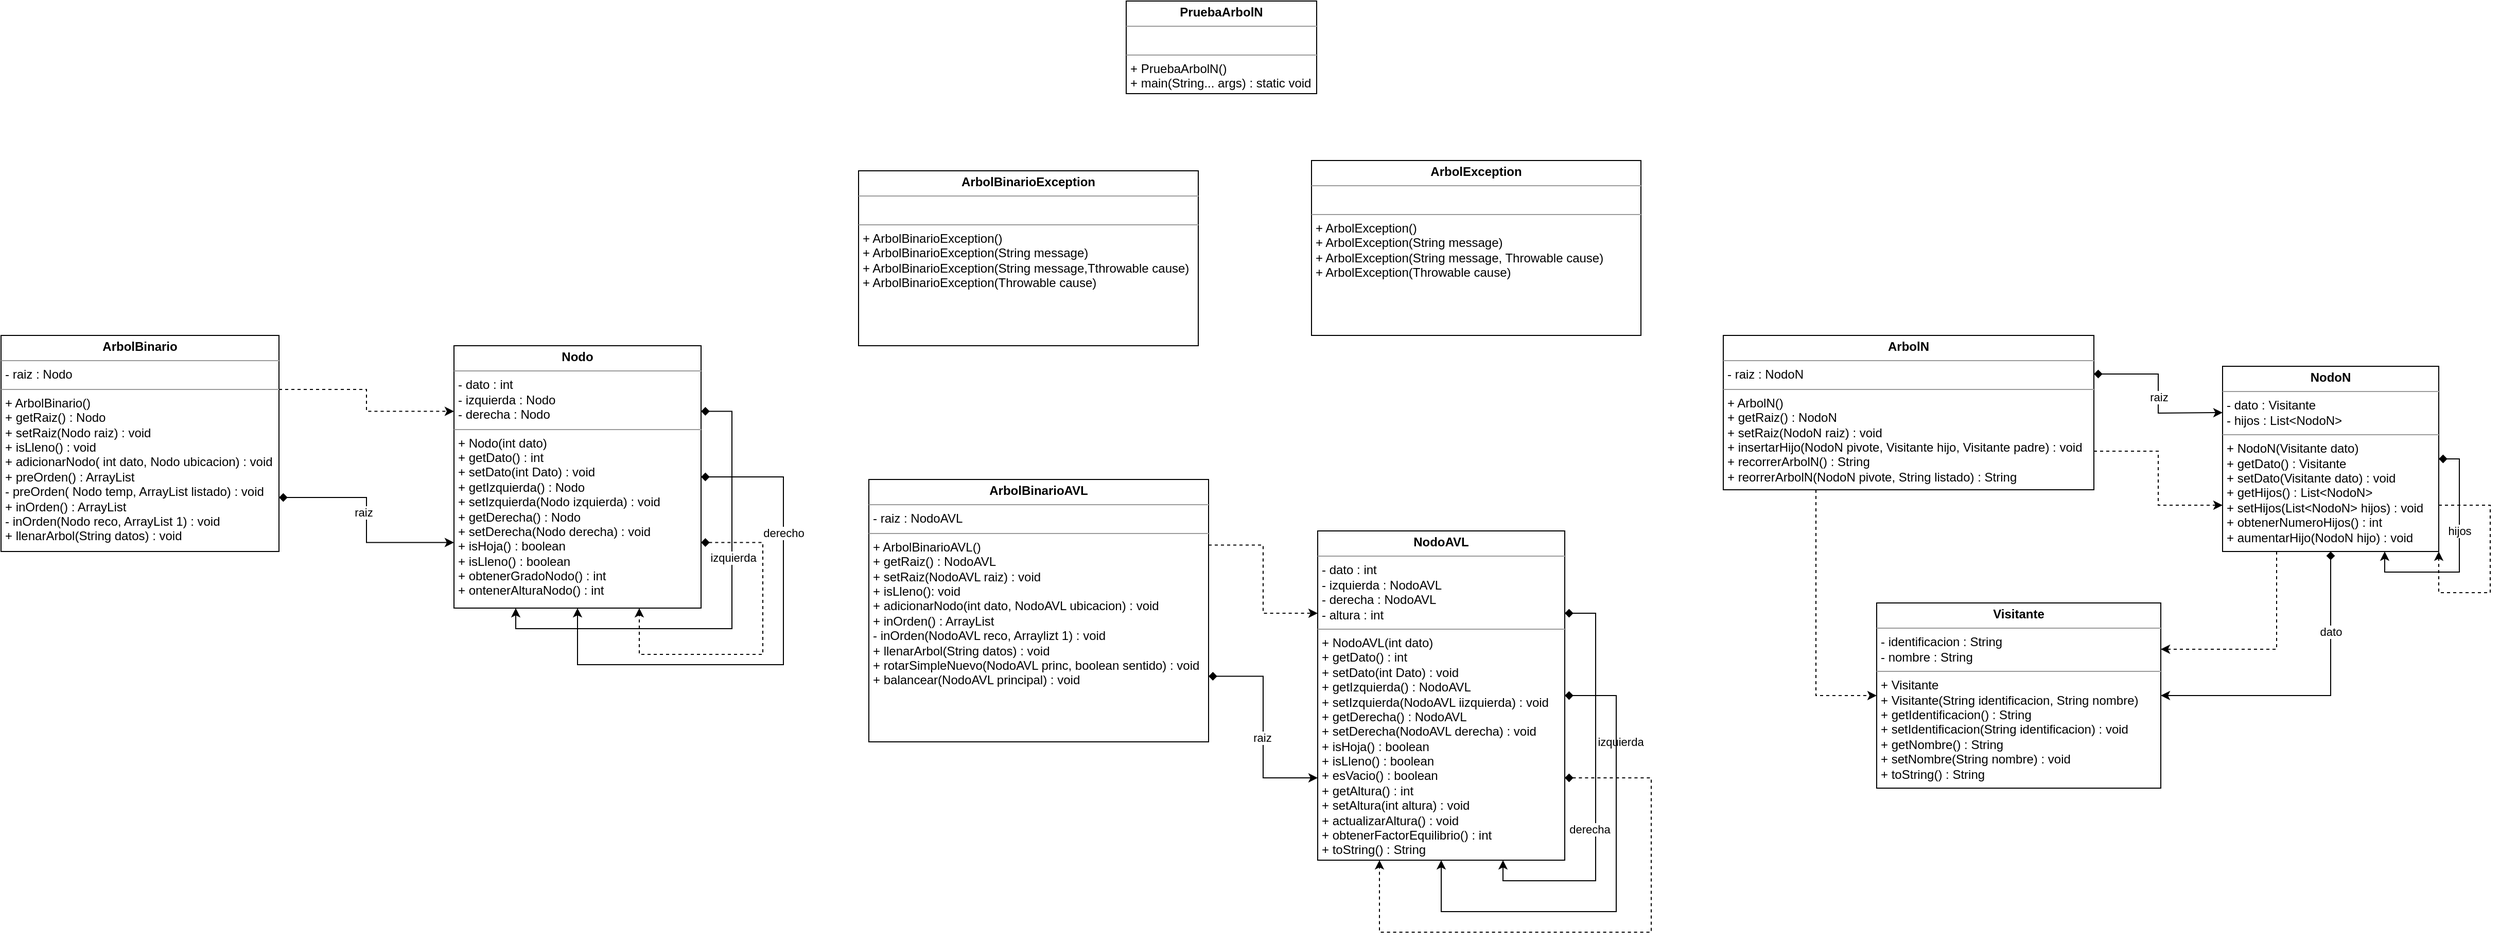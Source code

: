 <mxfile version="13.6.2" type="device"><diagram id="C5RBs43oDa-KdzZeNtuy" name="Page-1"><mxGraphModel dx="1747" dy="631" grid="1" gridSize="10" guides="1" tooltips="1" connect="1" arrows="1" fold="1" page="1" pageScale="1" pageWidth="827" pageHeight="1169" math="0" shadow="0"><root><mxCell id="WIyWlLk6GJQsqaUBKTNV-0"/><mxCell id="WIyWlLk6GJQsqaUBKTNV-1" parent="WIyWlLk6GJQsqaUBKTNV-0"/><mxCell id="Yb-BkZgmcy44K7vYcukE-5" style="edgeStyle=orthogonalEdgeStyle;rounded=0;orthogonalLoop=1;jettySize=auto;html=1;exitX=1;exitY=0.25;exitDx=0;exitDy=0;entryX=0;entryY=0.25;entryDx=0;entryDy=0;dashed=1;" edge="1" parent="WIyWlLk6GJQsqaUBKTNV-1" source="lYrgY_XklsGgdN5wRHiK-0" target="Yb-BkZgmcy44K7vYcukE-0"><mxGeometry relative="1" as="geometry"/></mxCell><mxCell id="Yb-BkZgmcy44K7vYcukE-7" style="edgeStyle=orthogonalEdgeStyle;rounded=0;orthogonalLoop=1;jettySize=auto;html=1;exitX=1;exitY=0.75;exitDx=0;exitDy=0;entryX=0;entryY=0.75;entryDx=0;entryDy=0;startArrow=diamond;startFill=1;" edge="1" parent="WIyWlLk6GJQsqaUBKTNV-1" source="lYrgY_XklsGgdN5wRHiK-0" target="Yb-BkZgmcy44K7vYcukE-0"><mxGeometry relative="1" as="geometry"/></mxCell><mxCell id="Yb-BkZgmcy44K7vYcukE-8" value="raiz" style="edgeLabel;html=1;align=center;verticalAlign=middle;resizable=0;points=[];" vertex="1" connectable="0" parent="Yb-BkZgmcy44K7vYcukE-7"><mxGeometry x="-0.19" y="-10" relative="1" as="geometry"><mxPoint x="6.67" y="12.5" as="offset"/></mxGeometry></mxCell><mxCell id="lYrgY_XklsGgdN5wRHiK-0" value="&lt;p style=&quot;margin: 0px ; margin-top: 4px ; text-align: center&quot;&gt;&lt;b&gt;ArbolBinario&lt;/b&gt;&lt;/p&gt;&lt;hr size=&quot;1&quot;&gt;&lt;p style=&quot;margin: 0px ; margin-left: 4px&quot;&gt;- raiz : Nodo&lt;/p&gt;&lt;hr size=&quot;1&quot;&gt;&lt;p style=&quot;margin: 0px ; margin-left: 4px&quot;&gt;+ ArbolBinario()&lt;/p&gt;&lt;p style=&quot;margin: 0px ; margin-left: 4px&quot;&gt;+ getRaiz() : Nodo&lt;/p&gt;&lt;p style=&quot;margin: 0px ; margin-left: 4px&quot;&gt;+ setRaiz(Nodo raiz) : void&lt;/p&gt;&lt;p style=&quot;margin: 0px ; margin-left: 4px&quot;&gt;+ isLleno() : void&lt;/p&gt;&lt;p style=&quot;margin: 0px ; margin-left: 4px&quot;&gt;+ adicionarNodo( int dato, Nodo ubicacion) : void&lt;/p&gt;&lt;p style=&quot;margin: 0px ; margin-left: 4px&quot;&gt;+ preOrden() : ArrayList&lt;/p&gt;&lt;p style=&quot;margin: 0px ; margin-left: 4px&quot;&gt;- preOrden( Nodo temp, ArrayList listado) : void&lt;/p&gt;&lt;p style=&quot;margin: 0px ; margin-left: 4px&quot;&gt;+ inOrden() : ArrayList&lt;/p&gt;&lt;p style=&quot;margin: 0px ; margin-left: 4px&quot;&gt;- inOrden(Nodo reco, ArrayList 1) : void&lt;/p&gt;&lt;p style=&quot;margin: 0px ; margin-left: 4px&quot;&gt;+ llenarArbol(String datos) : void&lt;/p&gt;&lt;p style=&quot;margin: 0px ; margin-left: 4px&quot;&gt;&lt;br&gt;&lt;/p&gt;&lt;p style=&quot;margin: 0px ; margin-left: 4px&quot;&gt;&lt;br&gt;&lt;/p&gt;&lt;p style=&quot;margin: 0px ; margin-left: 4px&quot;&gt;&lt;br&gt;&lt;/p&gt;" style="verticalAlign=top;align=left;overflow=fill;fontSize=12;fontFamily=Helvetica;html=1;" parent="WIyWlLk6GJQsqaUBKTNV-1" vertex="1"><mxGeometry x="-793" y="420" width="270" height="210" as="geometry"/></mxCell><mxCell id="Yb-BkZgmcy44K7vYcukE-0" value="&lt;p style=&quot;margin: 0px ; margin-top: 4px ; text-align: center&quot;&gt;&lt;b&gt;Nodo&lt;/b&gt;&lt;br&gt;&lt;/p&gt;&lt;hr size=&quot;1&quot;&gt;&lt;p style=&quot;margin: 0px ; margin-left: 4px&quot;&gt;- dato : int&lt;/p&gt;&lt;p style=&quot;margin: 0px ; margin-left: 4px&quot;&gt;- izquierda : Nodo&lt;/p&gt;&lt;p style=&quot;margin: 0px ; margin-left: 4px&quot;&gt;- derecha : Nodo&lt;/p&gt;&lt;hr size=&quot;1&quot;&gt;&lt;p style=&quot;margin: 0px ; margin-left: 4px&quot;&gt;+ Nodo(int dato)&lt;/p&gt;&lt;p style=&quot;margin: 0px ; margin-left: 4px&quot;&gt;&lt;span&gt;+ getDato() : int&lt;/span&gt;&lt;br&gt;&lt;/p&gt;&lt;p style=&quot;margin: 0px ; margin-left: 4px&quot;&gt;+ setDato(int Dato) : void&lt;/p&gt;&lt;p style=&quot;margin: 0px ; margin-left: 4px&quot;&gt;+ getIzquierda() : Nodo&lt;/p&gt;&lt;p style=&quot;margin: 0px ; margin-left: 4px&quot;&gt;+ setIzquierda(Nodo izquierda) : void&lt;/p&gt;&lt;p style=&quot;margin: 0px ; margin-left: 4px&quot;&gt;+ getDerecha() : Nodo&lt;/p&gt;&lt;p style=&quot;margin: 0px ; margin-left: 4px&quot;&gt;+ setDerecha(Nodo derecha) : void&lt;/p&gt;&lt;p style=&quot;margin: 0px ; margin-left: 4px&quot;&gt;+ isHoja() : boolean&lt;/p&gt;&lt;p style=&quot;margin: 0px ; margin-left: 4px&quot;&gt;+ isLleno() : boolean&lt;/p&gt;&lt;p style=&quot;margin: 0px ; margin-left: 4px&quot;&gt;+ obtenerGradoNodo() : int&lt;/p&gt;&lt;p style=&quot;margin: 0px ; margin-left: 4px&quot;&gt;+ ontenerAlturaNodo() : int&lt;/p&gt;&lt;p style=&quot;margin: 0px ; margin-left: 4px&quot;&gt;&lt;br&gt;&lt;/p&gt;&lt;p style=&quot;margin: 0px ; margin-left: 4px&quot;&gt;&lt;br&gt;&lt;/p&gt;&lt;p style=&quot;margin: 0px ; margin-left: 4px&quot;&gt;&lt;br&gt;&lt;/p&gt;&lt;div&gt;&lt;br&gt;&lt;/div&gt;&lt;div&gt;&lt;br&gt;&lt;/div&gt;&lt;div&gt;&lt;br&gt;&lt;/div&gt;&lt;p style=&quot;margin: 0px ; margin-left: 4px&quot;&gt;&lt;br&gt;&lt;/p&gt;&lt;p style=&quot;margin: 0px ; margin-left: 4px&quot;&gt;&lt;br&gt;&lt;/p&gt;" style="verticalAlign=top;align=left;overflow=fill;fontSize=12;fontFamily=Helvetica;html=1;" vertex="1" parent="WIyWlLk6GJQsqaUBKTNV-1"><mxGeometry x="-353" y="430" width="240" height="255" as="geometry"/></mxCell><mxCell id="Yb-BkZgmcy44K7vYcukE-1" value="&lt;p style=&quot;margin: 0px ; margin-top: 4px ; text-align: center&quot;&gt;&lt;b&gt;ArbolBinarioException&lt;/b&gt;&lt;br&gt;&lt;/p&gt;&lt;hr size=&quot;1&quot;&gt;&lt;p style=&quot;margin: 0px ; margin-left: 4px&quot;&gt;&lt;br&gt;&lt;/p&gt;&lt;hr size=&quot;1&quot;&gt;&lt;p style=&quot;margin: 0px ; margin-left: 4px&quot;&gt;+ ArbolBinarioException()&lt;/p&gt;&lt;p style=&quot;margin: 0px ; margin-left: 4px&quot;&gt;+ ArbolBinarioException(String message)&lt;/p&gt;&lt;p style=&quot;margin: 0px ; margin-left: 4px&quot;&gt;+ ArbolBinarioException(String message,Tthrowable cause)&lt;br&gt;&lt;/p&gt;&lt;p style=&quot;margin: 0px ; margin-left: 4px&quot;&gt;+ ArbolBinarioException(Throwable cause)&lt;br&gt;&lt;/p&gt;" style="verticalAlign=top;align=left;overflow=fill;fontSize=12;fontFamily=Helvetica;html=1;" vertex="1" parent="WIyWlLk6GJQsqaUBKTNV-1"><mxGeometry x="40" y="260" width="330" height="170" as="geometry"/></mxCell><mxCell id="Yb-BkZgmcy44K7vYcukE-2" value="&lt;p style=&quot;margin: 0px ; margin-top: 4px ; text-align: center&quot;&gt;&lt;b&gt;ArbolException&lt;/b&gt;&lt;br&gt;&lt;/p&gt;&lt;hr size=&quot;1&quot;&gt;&lt;p style=&quot;margin: 0px ; margin-left: 4px&quot;&gt;&lt;br&gt;&lt;/p&gt;&lt;hr size=&quot;1&quot;&gt;&lt;p style=&quot;margin: 0px ; margin-left: 4px&quot;&gt;+ ArbolException()&lt;/p&gt;&lt;p style=&quot;margin: 0px ; margin-left: 4px&quot;&gt;+ ArbolException(String message)&lt;/p&gt;&lt;p style=&quot;margin: 0px ; margin-left: 4px&quot;&gt;+ ArbolException(String message, Throwable cause)&lt;br&gt;&lt;/p&gt;&lt;p style=&quot;margin: 0px ; margin-left: 4px&quot;&gt;+ ArbolException(Throwable cause)&lt;br&gt;&lt;/p&gt;" style="verticalAlign=top;align=left;overflow=fill;fontSize=12;fontFamily=Helvetica;html=1;" vertex="1" parent="WIyWlLk6GJQsqaUBKTNV-1"><mxGeometry x="480" y="250" width="320" height="170" as="geometry"/></mxCell><mxCell id="Yb-BkZgmcy44K7vYcukE-15" style="edgeStyle=orthogonalEdgeStyle;rounded=0;orthogonalLoop=1;jettySize=auto;html=1;exitX=1;exitY=0.25;exitDx=0;exitDy=0;startArrow=diamond;startFill=1;" edge="1" parent="WIyWlLk6GJQsqaUBKTNV-1" source="Yb-BkZgmcy44K7vYcukE-4"><mxGeometry relative="1" as="geometry"><mxPoint x="1365" y="495" as="targetPoint"/></mxGeometry></mxCell><mxCell id="Yb-BkZgmcy44K7vYcukE-17" value="raiz" style="edgeLabel;html=1;align=center;verticalAlign=middle;resizable=0;points=[];rotation=0;" vertex="1" connectable="0" parent="Yb-BkZgmcy44K7vYcukE-15"><mxGeometry x="0.104" relative="1" as="geometry"><mxPoint y="-5" as="offset"/></mxGeometry></mxCell><mxCell id="Yb-BkZgmcy44K7vYcukE-16" style="edgeStyle=orthogonalEdgeStyle;rounded=0;orthogonalLoop=1;jettySize=auto;html=1;exitX=1;exitY=0.75;exitDx=0;exitDy=0;entryX=0;entryY=0.75;entryDx=0;entryDy=0;dashed=1;startArrow=none;startFill=0;" edge="1" parent="WIyWlLk6GJQsqaUBKTNV-1" source="Yb-BkZgmcy44K7vYcukE-4" target="Yb-BkZgmcy44K7vYcukE-14"><mxGeometry relative="1" as="geometry"/></mxCell><mxCell id="Yb-BkZgmcy44K7vYcukE-20" style="edgeStyle=orthogonalEdgeStyle;rounded=0;orthogonalLoop=1;jettySize=auto;html=1;exitX=0.25;exitY=1;exitDx=0;exitDy=0;entryX=0;entryY=0.5;entryDx=0;entryDy=0;startArrow=none;startFill=0;dashed=1;" edge="1" parent="WIyWlLk6GJQsqaUBKTNV-1" source="Yb-BkZgmcy44K7vYcukE-4" target="Yb-BkZgmcy44K7vYcukE-19"><mxGeometry relative="1" as="geometry"/></mxCell><mxCell id="Yb-BkZgmcy44K7vYcukE-4" value="&lt;p style=&quot;margin: 0px ; margin-top: 4px ; text-align: center&quot;&gt;&lt;b&gt;ArbolN&lt;/b&gt;&lt;/p&gt;&lt;hr size=&quot;1&quot;&gt;&lt;p style=&quot;margin: 0px ; margin-left: 4px&quot;&gt;- raiz : NodoN&lt;/p&gt;&lt;hr size=&quot;1&quot;&gt;&lt;p style=&quot;margin: 0px ; margin-left: 4px&quot;&gt;+ ArbolN()&lt;/p&gt;&lt;p style=&quot;margin: 0px ; margin-left: 4px&quot;&gt;+ getRaiz() : NodoN&lt;/p&gt;&lt;p style=&quot;margin: 0px ; margin-left: 4px&quot;&gt;+ setRaiz(NodoN raiz) : void&lt;/p&gt;&lt;p style=&quot;margin: 0px ; margin-left: 4px&quot;&gt;+ insertarHijo(NodoN pivote, Visitante hijo, Visitante padre) : void&lt;/p&gt;&lt;p style=&quot;margin: 0px ; margin-left: 4px&quot;&gt;+ recorrerArbolN() : String&lt;/p&gt;&lt;p style=&quot;margin: 0px ; margin-left: 4px&quot;&gt;+ reorrerArbolN(NodoN pivote, String listado) : String&lt;/p&gt;&lt;p style=&quot;margin: 0px ; margin-left: 4px&quot;&gt;&lt;br&gt;&lt;/p&gt;&lt;p style=&quot;margin: 0px ; margin-left: 4px&quot;&gt;&lt;br&gt;&lt;/p&gt;" style="verticalAlign=top;align=left;overflow=fill;fontSize=12;fontFamily=Helvetica;html=1;" vertex="1" parent="WIyWlLk6GJQsqaUBKTNV-1"><mxGeometry x="880" y="420" width="360" height="150" as="geometry"/></mxCell><mxCell id="Yb-BkZgmcy44K7vYcukE-9" style="edgeStyle=orthogonalEdgeStyle;rounded=0;orthogonalLoop=1;jettySize=auto;html=1;exitX=1;exitY=0.25;exitDx=0;exitDy=0;entryX=0.25;entryY=1;entryDx=0;entryDy=0;startArrow=diamond;startFill=1;" edge="1" parent="WIyWlLk6GJQsqaUBKTNV-1" source="Yb-BkZgmcy44K7vYcukE-0" target="Yb-BkZgmcy44K7vYcukE-0"><mxGeometry relative="1" as="geometry"><Array as="points"><mxPoint x="-83" y="494"/><mxPoint x="-83" y="705"/><mxPoint x="-293" y="705"/></Array></mxGeometry></mxCell><mxCell id="Yb-BkZgmcy44K7vYcukE-10" value="izquierda" style="edgeLabel;html=1;align=center;verticalAlign=middle;resizable=0;points=[];" vertex="1" connectable="0" parent="Yb-BkZgmcy44K7vYcukE-9"><mxGeometry x="-0.269" y="1" relative="1" as="geometry"><mxPoint as="offset"/></mxGeometry></mxCell><mxCell id="Yb-BkZgmcy44K7vYcukE-11" style="edgeStyle=orthogonalEdgeStyle;rounded=0;orthogonalLoop=1;jettySize=auto;html=1;exitX=1;exitY=0.5;exitDx=0;exitDy=0;entryX=0.5;entryY=1;entryDx=0;entryDy=0;startArrow=diamond;startFill=1;" edge="1" parent="WIyWlLk6GJQsqaUBKTNV-1" source="Yb-BkZgmcy44K7vYcukE-0" target="Yb-BkZgmcy44K7vYcukE-0"><mxGeometry relative="1" as="geometry"><Array as="points"><mxPoint x="-33" y="558"/><mxPoint x="-33" y="740"/><mxPoint x="-233" y="740"/></Array></mxGeometry></mxCell><mxCell id="Yb-BkZgmcy44K7vYcukE-12" value="derecho" style="edgeLabel;html=1;align=center;verticalAlign=middle;resizable=0;points=[];" vertex="1" connectable="0" parent="Yb-BkZgmcy44K7vYcukE-11"><mxGeometry x="-0.665" y="-48" relative="1" as="geometry"><mxPoint x="48" y="48" as="offset"/></mxGeometry></mxCell><mxCell id="Yb-BkZgmcy44K7vYcukE-13" style="edgeStyle=orthogonalEdgeStyle;rounded=0;orthogonalLoop=1;jettySize=auto;html=1;exitX=1;exitY=0.75;exitDx=0;exitDy=0;entryX=0.75;entryY=1;entryDx=0;entryDy=0;startArrow=diamond;startFill=1;dashed=1;" edge="1" parent="WIyWlLk6GJQsqaUBKTNV-1" source="Yb-BkZgmcy44K7vYcukE-0" target="Yb-BkZgmcy44K7vYcukE-0"><mxGeometry relative="1" as="geometry"><Array as="points"><mxPoint x="-53" y="621"/><mxPoint x="-53" y="730"/><mxPoint x="-173" y="730"/></Array></mxGeometry></mxCell><mxCell id="Yb-BkZgmcy44K7vYcukE-21" style="edgeStyle=orthogonalEdgeStyle;rounded=0;orthogonalLoop=1;jettySize=auto;html=1;exitX=0.25;exitY=1;exitDx=0;exitDy=0;entryX=1;entryY=0.25;entryDx=0;entryDy=0;dashed=1;startArrow=none;startFill=0;" edge="1" parent="WIyWlLk6GJQsqaUBKTNV-1" source="Yb-BkZgmcy44K7vYcukE-14" target="Yb-BkZgmcy44K7vYcukE-19"><mxGeometry relative="1" as="geometry"/></mxCell><mxCell id="Yb-BkZgmcy44K7vYcukE-22" style="edgeStyle=orthogonalEdgeStyle;rounded=0;orthogonalLoop=1;jettySize=auto;html=1;exitX=0.5;exitY=1;exitDx=0;exitDy=0;entryX=1;entryY=0.5;entryDx=0;entryDy=0;startArrow=diamond;startFill=1;" edge="1" parent="WIyWlLk6GJQsqaUBKTNV-1" source="Yb-BkZgmcy44K7vYcukE-14" target="Yb-BkZgmcy44K7vYcukE-19"><mxGeometry relative="1" as="geometry"/></mxCell><mxCell id="Yb-BkZgmcy44K7vYcukE-23" value="dato" style="edgeLabel;html=1;align=center;verticalAlign=middle;resizable=0;points=[];" vertex="1" connectable="0" parent="Yb-BkZgmcy44K7vYcukE-22"><mxGeometry x="-0.275" y="-2" relative="1" as="geometry"><mxPoint x="2" y="-32.5" as="offset"/></mxGeometry></mxCell><mxCell id="Yb-BkZgmcy44K7vYcukE-14" value="&lt;p style=&quot;margin: 0px ; margin-top: 4px ; text-align: center&quot;&gt;&lt;b&gt;NodoN&lt;/b&gt;&lt;/p&gt;&lt;hr size=&quot;1&quot;&gt;&lt;p style=&quot;margin: 0px 0px 0px 4px&quot;&gt;- dato : Visitante&lt;/p&gt;&lt;p style=&quot;margin: 0px 0px 0px 4px&quot;&gt;- hijos : List&amp;lt;NodoN&amp;gt;&lt;/p&gt;&lt;hr size=&quot;1&quot;&gt;&lt;p style=&quot;margin: 0px ; margin-left: 4px&quot;&gt;&lt;span&gt;+ NodoN(Visitante dato)&lt;/span&gt;&lt;/p&gt;&lt;p style=&quot;margin: 0px ; margin-left: 4px&quot;&gt;+ getDato() : Visitante&lt;/p&gt;&lt;p style=&quot;margin: 0px ; margin-left: 4px&quot;&gt;+ setDato(Visitante dato) : void&lt;/p&gt;&lt;p style=&quot;margin: 0px ; margin-left: 4px&quot;&gt;+ getHijos() : List&amp;lt;NodoN&amp;gt;&lt;/p&gt;&lt;p style=&quot;margin: 0px ; margin-left: 4px&quot;&gt;+ setHijos(List&amp;lt;NodoN&amp;gt; hijos) : void&lt;/p&gt;&lt;p style=&quot;margin: 0px ; margin-left: 4px&quot;&gt;+ obtenerNumeroHijos() : int&lt;/p&gt;&lt;p style=&quot;margin: 0px ; margin-left: 4px&quot;&gt;+ aumentarHijo(NodoN hijo) : void&lt;/p&gt;&lt;p style=&quot;margin: 0px ; margin-left: 4px&quot;&gt;&lt;br&gt;&lt;/p&gt;&lt;p style=&quot;margin: 0px ; margin-left: 4px&quot;&gt;&lt;br&gt;&lt;/p&gt;" style="verticalAlign=top;align=left;overflow=fill;fontSize=12;fontFamily=Helvetica;html=1;" vertex="1" parent="WIyWlLk6GJQsqaUBKTNV-1"><mxGeometry x="1365" y="450" width="210" height="180" as="geometry"/></mxCell><mxCell id="Yb-BkZgmcy44K7vYcukE-18" value="&lt;p style=&quot;margin: 0px ; margin-top: 4px ; text-align: center&quot;&gt;&lt;b&gt;PruebaArbolN&lt;/b&gt;&lt;/p&gt;&lt;hr size=&quot;1&quot;&gt;&lt;p style=&quot;margin: 0px ; margin-left: 4px&quot;&gt;&lt;br&gt;&lt;/p&gt;&lt;hr size=&quot;1&quot;&gt;&lt;p style=&quot;margin: 0px ; margin-left: 4px&quot;&gt;+ PruebaArbolN()&lt;/p&gt;&lt;p style=&quot;margin: 0px ; margin-left: 4px&quot;&gt;+ main(String... args) : static void&lt;/p&gt;" style="verticalAlign=top;align=left;overflow=fill;fontSize=12;fontFamily=Helvetica;html=1;" vertex="1" parent="WIyWlLk6GJQsqaUBKTNV-1"><mxGeometry x="300" y="95" width="185" height="90" as="geometry"/></mxCell><mxCell id="Yb-BkZgmcy44K7vYcukE-19" value="&lt;p style=&quot;margin: 0px ; margin-top: 4px ; text-align: center&quot;&gt;&lt;b&gt;Visitante&lt;/b&gt;&lt;/p&gt;&lt;hr size=&quot;1&quot;&gt;&lt;p style=&quot;margin: 0px 0px 0px 4px&quot;&gt;- identificacion : String&lt;/p&gt;&lt;p style=&quot;margin: 0px 0px 0px 4px&quot;&gt;- nombre : String&lt;/p&gt;&lt;hr size=&quot;1&quot;&gt;&lt;p style=&quot;margin: 0px ; margin-left: 4px&quot;&gt;&lt;span&gt;+ Visitante&lt;/span&gt;&lt;/p&gt;&lt;p style=&quot;margin: 0px ; margin-left: 4px&quot;&gt;+ Visitante(String identificacion, String nombre)&lt;/p&gt;&lt;p style=&quot;margin: 0px ; margin-left: 4px&quot;&gt;+ getIdentificacion() : String&lt;/p&gt;&lt;p style=&quot;margin: 0px ; margin-left: 4px&quot;&gt;+ setIdentificacion(String identificacion) : void&lt;/p&gt;&lt;p style=&quot;margin: 0px ; margin-left: 4px&quot;&gt;+ getNombre() : String&lt;/p&gt;&lt;p style=&quot;margin: 0px ; margin-left: 4px&quot;&gt;+ setNombre(String nombre) : void&lt;/p&gt;&lt;p style=&quot;margin: 0px ; margin-left: 4px&quot;&gt;+ toString() : String&amp;nbsp;&lt;/p&gt;&lt;p style=&quot;margin: 0px ; margin-left: 4px&quot;&gt;&lt;br&gt;&lt;/p&gt;&lt;p style=&quot;margin: 0px ; margin-left: 4px&quot;&gt;&lt;br&gt;&lt;/p&gt;" style="verticalAlign=top;align=left;overflow=fill;fontSize=12;fontFamily=Helvetica;html=1;" vertex="1" parent="WIyWlLk6GJQsqaUBKTNV-1"><mxGeometry x="1029" y="680" width="276" height="180" as="geometry"/></mxCell><mxCell id="Yb-BkZgmcy44K7vYcukE-24" style="edgeStyle=orthogonalEdgeStyle;rounded=0;orthogonalLoop=1;jettySize=auto;html=1;exitX=1;exitY=0.5;exitDx=0;exitDy=0;entryX=0.75;entryY=1;entryDx=0;entryDy=0;startArrow=diamond;startFill=1;" edge="1" parent="WIyWlLk6GJQsqaUBKTNV-1" source="Yb-BkZgmcy44K7vYcukE-14" target="Yb-BkZgmcy44K7vYcukE-14"><mxGeometry relative="1" as="geometry"><Array as="points"><mxPoint x="1595" y="540"/><mxPoint x="1595" y="650"/><mxPoint x="1523" y="650"/></Array></mxGeometry></mxCell><mxCell id="Yb-BkZgmcy44K7vYcukE-25" value="hijos" style="edgeLabel;html=1;align=center;verticalAlign=middle;resizable=0;points=[];" vertex="1" connectable="0" parent="Yb-BkZgmcy44K7vYcukE-24"><mxGeometry x="-0.067" y="-2" relative="1" as="geometry"><mxPoint x="2" y="-14.17" as="offset"/></mxGeometry></mxCell><mxCell id="Yb-BkZgmcy44K7vYcukE-26" style="edgeStyle=orthogonalEdgeStyle;rounded=0;orthogonalLoop=1;jettySize=auto;html=1;exitX=1;exitY=0.75;exitDx=0;exitDy=0;entryX=1;entryY=1;entryDx=0;entryDy=0;startArrow=none;startFill=0;dashed=1;" edge="1" parent="WIyWlLk6GJQsqaUBKTNV-1" source="Yb-BkZgmcy44K7vYcukE-14" target="Yb-BkZgmcy44K7vYcukE-14"><mxGeometry relative="1" as="geometry"><Array as="points"><mxPoint x="1625" y="585"/><mxPoint x="1625" y="670"/><mxPoint x="1575" y="670"/></Array></mxGeometry></mxCell><mxCell id="Yb-BkZgmcy44K7vYcukE-29" style="edgeStyle=orthogonalEdgeStyle;rounded=0;orthogonalLoop=1;jettySize=auto;html=1;exitX=1;exitY=0.25;exitDx=0;exitDy=0;entryX=0;entryY=0.25;entryDx=0;entryDy=0;dashed=1;startArrow=none;startFill=0;" edge="1" parent="WIyWlLk6GJQsqaUBKTNV-1" source="Yb-BkZgmcy44K7vYcukE-27" target="Yb-BkZgmcy44K7vYcukE-28"><mxGeometry relative="1" as="geometry"/></mxCell><mxCell id="Yb-BkZgmcy44K7vYcukE-30" style="edgeStyle=orthogonalEdgeStyle;rounded=0;orthogonalLoop=1;jettySize=auto;html=1;exitX=1;exitY=0.75;exitDx=0;exitDy=0;startArrow=diamond;startFill=1;entryX=0;entryY=0.75;entryDx=0;entryDy=0;" edge="1" parent="WIyWlLk6GJQsqaUBKTNV-1" source="Yb-BkZgmcy44K7vYcukE-27" target="Yb-BkZgmcy44K7vYcukE-28"><mxGeometry relative="1" as="geometry"><mxPoint x="500" y="840" as="targetPoint"/></mxGeometry></mxCell><mxCell id="Yb-BkZgmcy44K7vYcukE-31" value="raiz" style="edgeLabel;html=1;align=center;verticalAlign=middle;resizable=0;points=[];" vertex="1" connectable="0" parent="Yb-BkZgmcy44K7vYcukE-30"><mxGeometry x="0.1" y="-1" relative="1" as="geometry"><mxPoint as="offset"/></mxGeometry></mxCell><mxCell id="Yb-BkZgmcy44K7vYcukE-27" value="&lt;p style=&quot;margin: 0px ; margin-top: 4px ; text-align: center&quot;&gt;&lt;b&gt;ArbolBinarioAVL&lt;/b&gt;&lt;br&gt;&lt;/p&gt;&lt;hr size=&quot;1&quot;&gt;&lt;p style=&quot;margin: 0px ; margin-left: 4px&quot;&gt;- raiz : NodoAVL&lt;/p&gt;&lt;hr size=&quot;1&quot;&gt;&lt;p style=&quot;margin: 0px ; margin-left: 4px&quot;&gt;+ ArbolBinarioAVL()&lt;/p&gt;&lt;p style=&quot;margin: 0px ; margin-left: 4px&quot;&gt;&lt;span&gt;+ getRaiz() : NodoAVL&lt;/span&gt;&lt;br&gt;&lt;/p&gt;&lt;p style=&quot;margin: 0px ; margin-left: 4px&quot;&gt;+ setRaiz(NodoAVL raiz) : void&lt;/p&gt;&lt;p style=&quot;margin: 0px ; margin-left: 4px&quot;&gt;+ isLleno(): void&lt;/p&gt;&lt;p style=&quot;margin: 0px ; margin-left: 4px&quot;&gt;+ adicionarNodo(int dato, NodoAVL ubicacion) : void&lt;/p&gt;&lt;p style=&quot;margin: 0px ; margin-left: 4px&quot;&gt;+ inOrden() : ArrayList&lt;/p&gt;&lt;p style=&quot;margin: 0px ; margin-left: 4px&quot;&gt;- inOrden(NodoAVL reco, Arraylizt 1) : void&lt;/p&gt;&lt;p style=&quot;margin: 0px ; margin-left: 4px&quot;&gt;+ llenarArbol(String datos) : void&lt;/p&gt;&lt;p style=&quot;margin: 0px ; margin-left: 4px&quot;&gt;+ rotarSimpleNuevo(NodoAVL princ, boolean sentido) : void&lt;/p&gt;&lt;p style=&quot;margin: 0px ; margin-left: 4px&quot;&gt;+ balancear(NodoAVL principal) : void&lt;/p&gt;&lt;p style=&quot;margin: 0px ; margin-left: 4px&quot;&gt;&lt;br&gt;&lt;/p&gt;&lt;p style=&quot;margin: 0px ; margin-left: 4px&quot;&gt;&lt;br&gt;&lt;/p&gt;&lt;p style=&quot;margin: 0px ; margin-left: 4px&quot;&gt;&lt;br&gt;&lt;/p&gt;&lt;div&gt;&lt;br&gt;&lt;/div&gt;&lt;div&gt;&lt;br&gt;&lt;/div&gt;&lt;div&gt;&lt;br&gt;&lt;/div&gt;&lt;p style=&quot;margin: 0px ; margin-left: 4px&quot;&gt;&lt;br&gt;&lt;/p&gt;&lt;p style=&quot;margin: 0px ; margin-left: 4px&quot;&gt;&lt;br&gt;&lt;/p&gt;" style="verticalAlign=top;align=left;overflow=fill;fontSize=12;fontFamily=Helvetica;html=1;" vertex="1" parent="WIyWlLk6GJQsqaUBKTNV-1"><mxGeometry x="50" y="560" width="330" height="255" as="geometry"/></mxCell><mxCell id="Yb-BkZgmcy44K7vYcukE-28" value="&lt;p style=&quot;margin: 0px ; margin-top: 4px ; text-align: center&quot;&gt;&lt;b&gt;NodoAVL&lt;/b&gt;&lt;br&gt;&lt;/p&gt;&lt;hr size=&quot;1&quot;&gt;&lt;p style=&quot;margin: 0px ; margin-left: 4px&quot;&gt;- dato : int&lt;/p&gt;&lt;p style=&quot;margin: 0px ; margin-left: 4px&quot;&gt;- izquierda : NodoAVL&lt;/p&gt;&lt;p style=&quot;margin: 0px ; margin-left: 4px&quot;&gt;- derecha : NodoAVL&lt;/p&gt;&lt;p style=&quot;margin: 0px ; margin-left: 4px&quot;&gt;- altura : int&lt;/p&gt;&lt;hr size=&quot;1&quot;&gt;&lt;p style=&quot;margin: 0px ; margin-left: 4px&quot;&gt;+ NodoAVL(int dato)&lt;/p&gt;&lt;p style=&quot;margin: 0px ; margin-left: 4px&quot;&gt;&lt;span&gt;+ getDato() : int&lt;/span&gt;&lt;br&gt;&lt;/p&gt;&lt;p style=&quot;margin: 0px ; margin-left: 4px&quot;&gt;+ setDato(int Dato) : void&lt;/p&gt;&lt;p style=&quot;margin: 0px ; margin-left: 4px&quot;&gt;+ getIzquierda() : NodoAVL&lt;/p&gt;&lt;p style=&quot;margin: 0px ; margin-left: 4px&quot;&gt;+ setIzquierda(NodoAVL iizquierda) : void&lt;/p&gt;&lt;p style=&quot;margin: 0px ; margin-left: 4px&quot;&gt;+ getDerecha() : NodoAVL&lt;/p&gt;&lt;p style=&quot;margin: 0px ; margin-left: 4px&quot;&gt;+ setDerecha(NodoAVL derecha) : void&lt;/p&gt;&lt;p style=&quot;margin: 0px ; margin-left: 4px&quot;&gt;+ isHoja() : boolean&lt;/p&gt;&lt;p style=&quot;margin: 0px ; margin-left: 4px&quot;&gt;+ isLleno() : boolean&lt;/p&gt;&lt;p style=&quot;margin: 0px ; margin-left: 4px&quot;&gt;+ esVacio() : boolean&lt;/p&gt;&lt;p style=&quot;margin: 0px ; margin-left: 4px&quot;&gt;+ getAltura() : int&lt;/p&gt;&lt;p style=&quot;margin: 0px ; margin-left: 4px&quot;&gt;+ setAltura(int altura) : void&lt;/p&gt;&lt;p style=&quot;margin: 0px ; margin-left: 4px&quot;&gt;+ actualizarAltura() : void&lt;/p&gt;&lt;p style=&quot;margin: 0px ; margin-left: 4px&quot;&gt;+ obtenerFactorEquilibrio() : int&lt;/p&gt;&lt;p style=&quot;margin: 0px ; margin-left: 4px&quot;&gt;+ toString() : String&lt;/p&gt;&lt;p style=&quot;margin: 0px ; margin-left: 4px&quot;&gt;&lt;br&gt;&lt;/p&gt;&lt;p style=&quot;margin: 0px ; margin-left: 4px&quot;&gt;&lt;br&gt;&lt;/p&gt;&lt;div&gt;&lt;br&gt;&lt;/div&gt;&lt;div&gt;&lt;br&gt;&lt;/div&gt;&lt;div&gt;&lt;br&gt;&lt;/div&gt;&lt;p style=&quot;margin: 0px ; margin-left: 4px&quot;&gt;&lt;br&gt;&lt;/p&gt;&lt;p style=&quot;margin: 0px ; margin-left: 4px&quot;&gt;&lt;br&gt;&lt;/p&gt;" style="verticalAlign=top;align=left;overflow=fill;fontSize=12;fontFamily=Helvetica;html=1;" vertex="1" parent="WIyWlLk6GJQsqaUBKTNV-1"><mxGeometry x="486" y="610" width="240" height="320" as="geometry"/></mxCell><mxCell id="Yb-BkZgmcy44K7vYcukE-32" style="edgeStyle=orthogonalEdgeStyle;rounded=0;orthogonalLoop=1;jettySize=auto;html=1;exitX=1;exitY=0.25;exitDx=0;exitDy=0;entryX=0.75;entryY=1;entryDx=0;entryDy=0;startArrow=diamond;startFill=1;" edge="1" parent="WIyWlLk6GJQsqaUBKTNV-1" source="Yb-BkZgmcy44K7vYcukE-28" target="Yb-BkZgmcy44K7vYcukE-28"><mxGeometry relative="1" as="geometry"><Array as="points"><mxPoint x="756" y="690"/><mxPoint x="756" y="950"/><mxPoint x="666" y="950"/></Array></mxGeometry></mxCell><mxCell id="Yb-BkZgmcy44K7vYcukE-36" value="izquierda" style="edgeLabel;html=1;align=center;verticalAlign=middle;resizable=0;points=[];" vertex="1" connectable="0" parent="Yb-BkZgmcy44K7vYcukE-32"><mxGeometry x="0.209" y="1" relative="1" as="geometry"><mxPoint x="23.06" y="-87.47" as="offset"/></mxGeometry></mxCell><mxCell id="Yb-BkZgmcy44K7vYcukE-33" style="edgeStyle=orthogonalEdgeStyle;rounded=0;orthogonalLoop=1;jettySize=auto;html=1;exitX=1;exitY=0.5;exitDx=0;exitDy=0;entryX=0.5;entryY=1;entryDx=0;entryDy=0;startArrow=diamond;startFill=1;" edge="1" parent="WIyWlLk6GJQsqaUBKTNV-1" source="Yb-BkZgmcy44K7vYcukE-28" target="Yb-BkZgmcy44K7vYcukE-28"><mxGeometry relative="1" as="geometry"><Array as="points"><mxPoint x="776" y="770"/><mxPoint x="776" y="980"/><mxPoint x="606" y="980"/></Array></mxGeometry></mxCell><mxCell id="Yb-BkZgmcy44K7vYcukE-35" value="derecha" style="edgeLabel;html=1;align=center;verticalAlign=middle;resizable=0;points=[];" vertex="1" connectable="0" parent="Yb-BkZgmcy44K7vYcukE-33"><mxGeometry x="-0.561" y="-3" relative="1" as="geometry"><mxPoint x="-22.94" y="74" as="offset"/></mxGeometry></mxCell><mxCell id="Yb-BkZgmcy44K7vYcukE-34" style="edgeStyle=orthogonalEdgeStyle;rounded=0;orthogonalLoop=1;jettySize=auto;html=1;exitX=1;exitY=0.75;exitDx=0;exitDy=0;entryX=0.25;entryY=1;entryDx=0;entryDy=0;startArrow=diamond;startFill=1;dashed=1;" edge="1" parent="WIyWlLk6GJQsqaUBKTNV-1" source="Yb-BkZgmcy44K7vYcukE-28" target="Yb-BkZgmcy44K7vYcukE-28"><mxGeometry relative="1" as="geometry"><Array as="points"><mxPoint x="810" y="850"/><mxPoint x="810" y="1000"/><mxPoint x="546" y="1000"/></Array></mxGeometry></mxCell></root></mxGraphModel></diagram></mxfile>